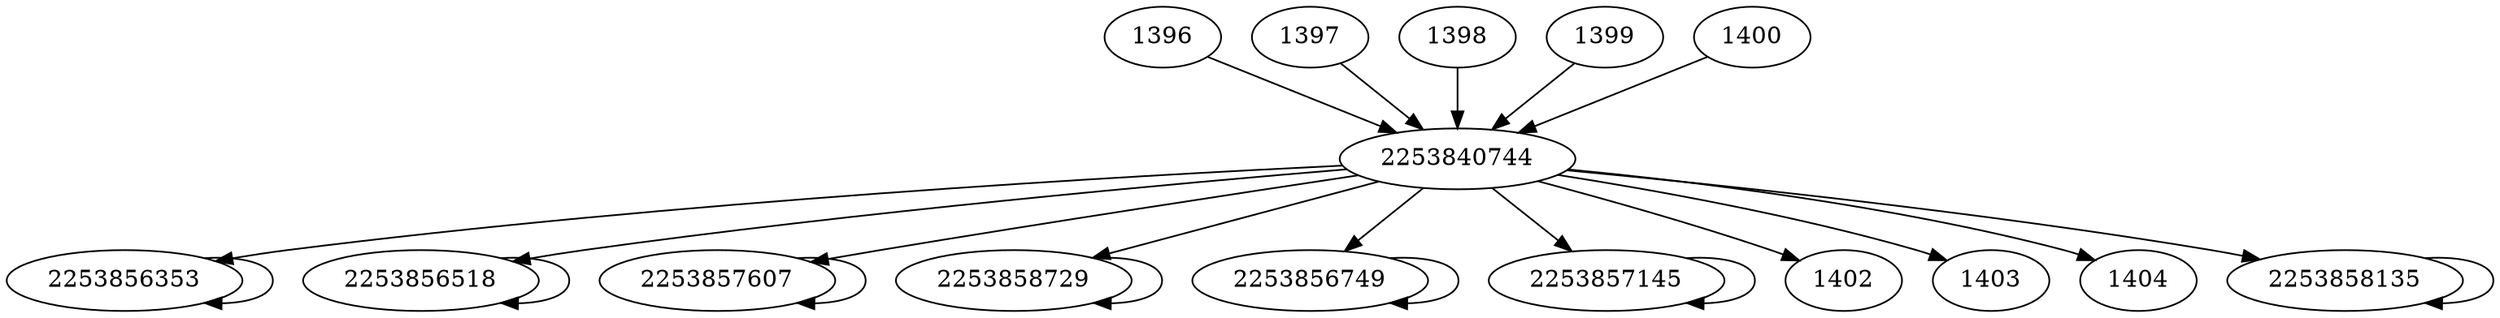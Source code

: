 digraph  {
2253856353;
2253856518;
2253857607;
2253840744;
2253858729;
2253856749;
1396;
1397;
1398;
1399;
1400;
2253857145;
1402;
1403;
1404;
2253858135;
2253856353 -> 2253856353;
2253856518 -> 2253856518;
2253857607 -> 2253857607;
2253840744 -> 1402;
2253840744 -> 1403;
2253840744 -> 1404;
2253840744 -> 2253856353;
2253840744 -> 2253856518;
2253840744 -> 2253856749;
2253840744 -> 2253857145;
2253840744 -> 2253857607;
2253840744 -> 2253858135;
2253840744 -> 2253858729;
2253858729 -> 2253858729;
2253856749 -> 2253856749;
1396 -> 2253840744;
1397 -> 2253840744;
1398 -> 2253840744;
1399 -> 2253840744;
1400 -> 2253840744;
2253857145 -> 2253857145;
2253858135 -> 2253858135;
}
